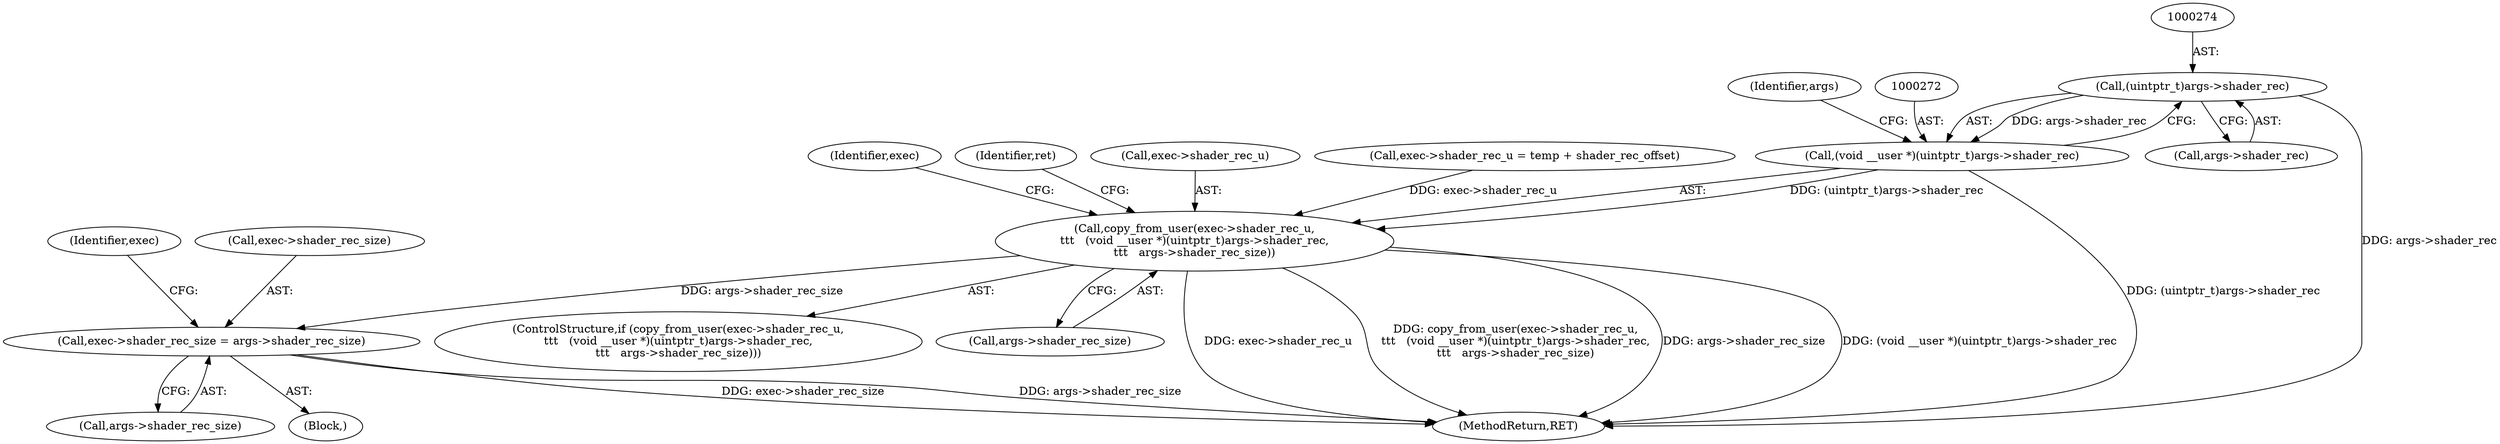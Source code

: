 digraph "0_linux_6b8ac63847bc2f958dd93c09edc941a0118992d9@pointer" {
"1000273" [label="(Call,(uintptr_t)args->shader_rec)"];
"1000271" [label="(Call,(void __user *)(uintptr_t)args->shader_rec)"];
"1000267" [label="(Call,copy_from_user(exec->shader_rec_u,\n\t\t\t   (void __user *)(uintptr_t)args->shader_rec,\n\t\t\t   args->shader_rec_size))"];
"1000386" [label="(Call,exec->shader_rec_size = args->shader_rec_size)"];
"1000395" [label="(Identifier,exec)"];
"1000290" [label="(Identifier,exec)"];
"1000283" [label="(Identifier,ret)"];
"1000271" [label="(Call,(void __user *)(uintptr_t)args->shader_rec)"];
"1000266" [label="(ControlStructure,if (copy_from_user(exec->shader_rec_u,\n\t\t\t   (void __user *)(uintptr_t)args->shader_rec,\n\t\t\t   args->shader_rec_size)))"];
"1000386" [label="(Call,exec->shader_rec_size = args->shader_rec_size)"];
"1000390" [label="(Call,args->shader_rec_size)"];
"1000278" [label="(Call,args->shader_rec_size)"];
"1000275" [label="(Call,args->shader_rec)"];
"1000267" [label="(Call,copy_from_user(exec->shader_rec_u,\n\t\t\t   (void __user *)(uintptr_t)args->shader_rec,\n\t\t\t   args->shader_rec_size))"];
"1000268" [label="(Call,exec->shader_rec_u)"];
"1000279" [label="(Identifier,args)"];
"1000105" [label="(Block,)"];
"1000219" [label="(Call,exec->shader_rec_u = temp + shader_rec_offset)"];
"1000460" [label="(MethodReturn,RET)"];
"1000273" [label="(Call,(uintptr_t)args->shader_rec)"];
"1000387" [label="(Call,exec->shader_rec_size)"];
"1000273" -> "1000271"  [label="AST: "];
"1000273" -> "1000275"  [label="CFG: "];
"1000274" -> "1000273"  [label="AST: "];
"1000275" -> "1000273"  [label="AST: "];
"1000271" -> "1000273"  [label="CFG: "];
"1000273" -> "1000460"  [label="DDG: args->shader_rec"];
"1000273" -> "1000271"  [label="DDG: args->shader_rec"];
"1000271" -> "1000267"  [label="AST: "];
"1000272" -> "1000271"  [label="AST: "];
"1000279" -> "1000271"  [label="CFG: "];
"1000271" -> "1000460"  [label="DDG: (uintptr_t)args->shader_rec"];
"1000271" -> "1000267"  [label="DDG: (uintptr_t)args->shader_rec"];
"1000267" -> "1000266"  [label="AST: "];
"1000267" -> "1000278"  [label="CFG: "];
"1000268" -> "1000267"  [label="AST: "];
"1000278" -> "1000267"  [label="AST: "];
"1000283" -> "1000267"  [label="CFG: "];
"1000290" -> "1000267"  [label="CFG: "];
"1000267" -> "1000460"  [label="DDG: exec->shader_rec_u"];
"1000267" -> "1000460"  [label="DDG: copy_from_user(exec->shader_rec_u,\n\t\t\t   (void __user *)(uintptr_t)args->shader_rec,\n\t\t\t   args->shader_rec_size)"];
"1000267" -> "1000460"  [label="DDG: args->shader_rec_size"];
"1000267" -> "1000460"  [label="DDG: (void __user *)(uintptr_t)args->shader_rec"];
"1000219" -> "1000267"  [label="DDG: exec->shader_rec_u"];
"1000267" -> "1000386"  [label="DDG: args->shader_rec_size"];
"1000386" -> "1000105"  [label="AST: "];
"1000386" -> "1000390"  [label="CFG: "];
"1000387" -> "1000386"  [label="AST: "];
"1000390" -> "1000386"  [label="AST: "];
"1000395" -> "1000386"  [label="CFG: "];
"1000386" -> "1000460"  [label="DDG: exec->shader_rec_size"];
"1000386" -> "1000460"  [label="DDG: args->shader_rec_size"];
}
